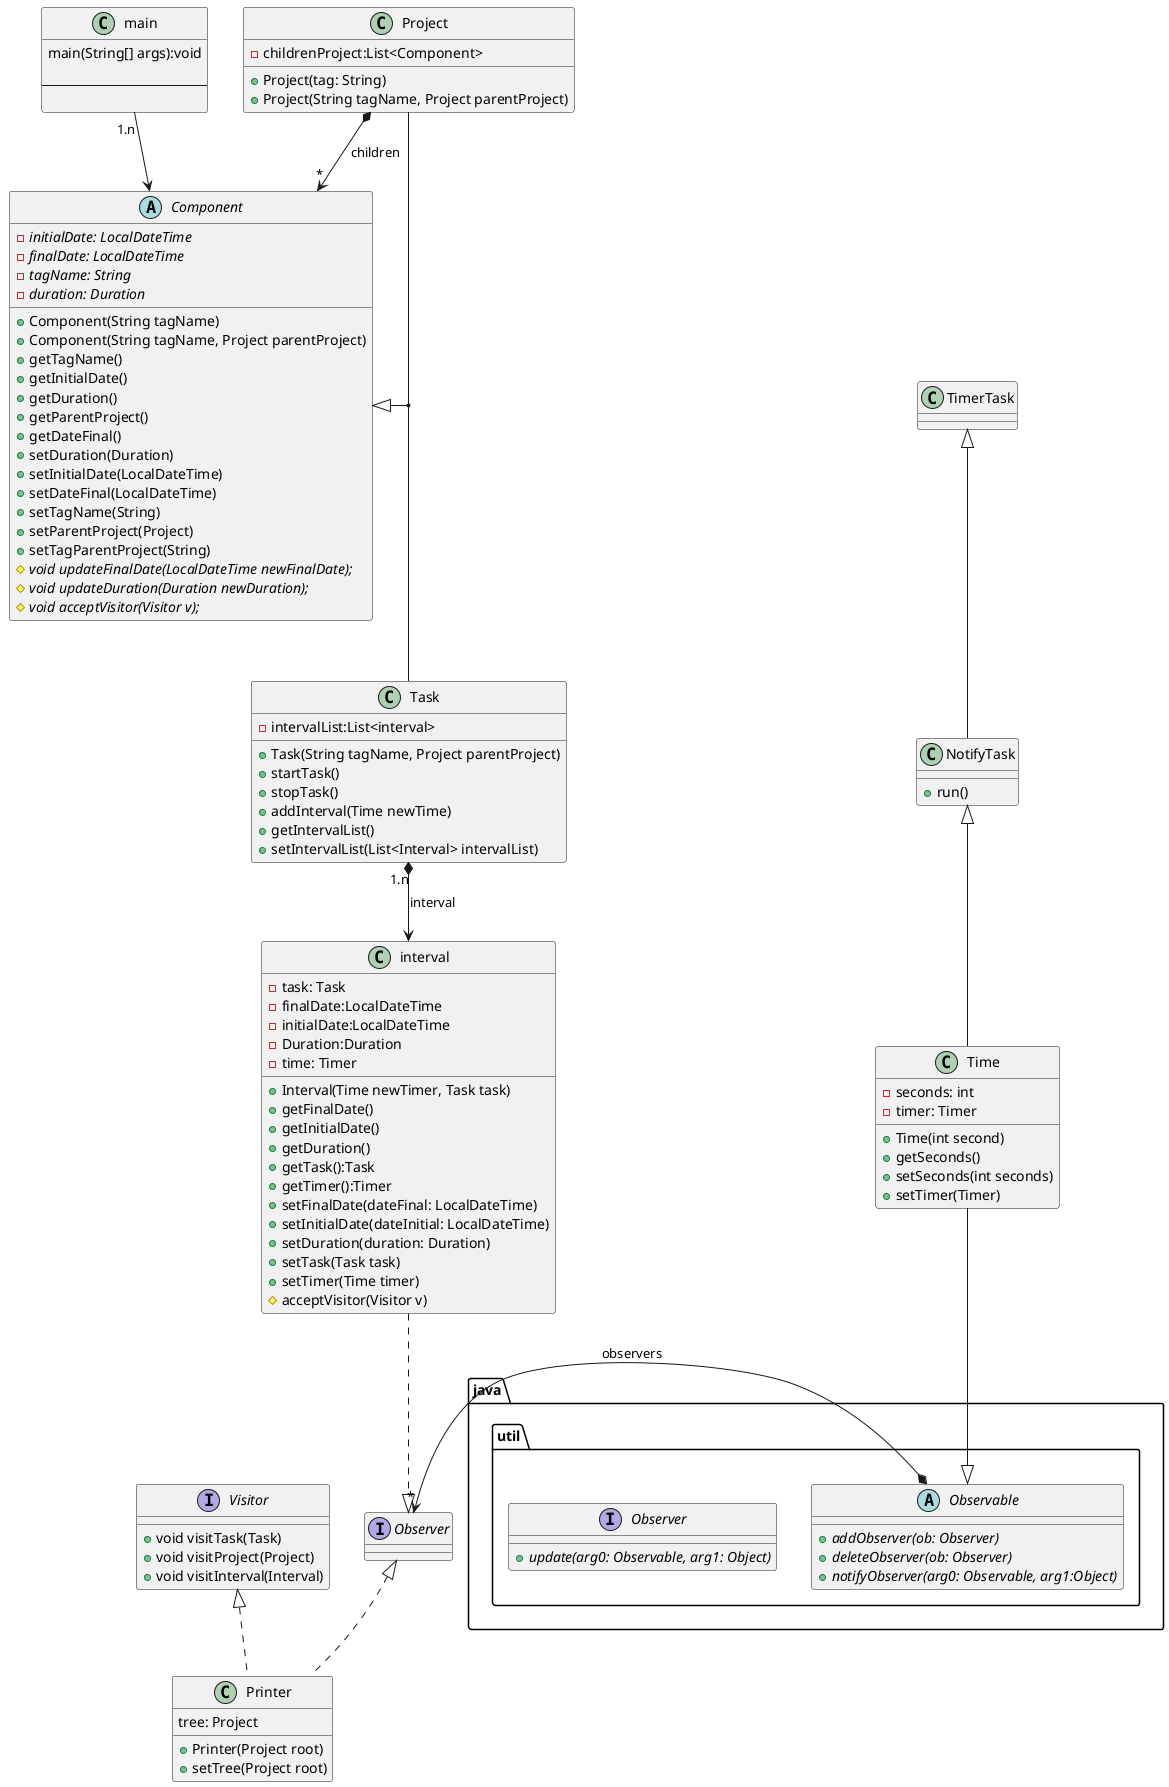 @startuml
'https://plantuml.com/class-diagram



class main{
  main(String[] args):void

  --

}
abstract Component{
    {abstract}-initialDate: LocalDateTime
    {abstract}-finalDate: LocalDateTime
    {abstract}- tagName: String
    {abstract}- duration: Duration


     +Component(String tagName)
     +Component(String tagName, Project parentProject)
     +getTagName()
     +getInitialDate()
     +getDuration()
     +getParentProject()
     +getDateFinal()
     +setDuration(Duration)
     +setInitialDate(LocalDateTime)
     +setDateFinal(LocalDateTime)
     +setTagName(String)
     +setParentProject(Project)
     +setTagParentProject(String)
     #{abstract} void updateFinalDate(LocalDateTime newFinalDate);
     #{abstract} void updateDuration(Duration newDuration);
     #{abstract} void acceptVisitor(Visitor v);

}
class Project{

    -childrenProject:List<Component>

    +Project(tag: String)
    +Project(String tagName, Project parentProject)



}

class Task {

    -intervalList:List<interval>
    +Task(String tagName, Project parentProject)
    +startTask()
    +stopTask()
    +addInterval(Time newTime)
    +getIntervalList()
    +setIntervalList(List<Interval> intervalList)

}
class interval{
    -task: Task
    -finalDate:LocalDateTime
    -initialDate:LocalDateTime
    -Duration:Duration
    -time: Timer

    +Interval(Time newTimer, Task task)
    +getFinalDate()
    +getInitialDate()
    +getDuration()
    +getTask():Task
    +getTimer():Timer
    +setFinalDate(dateFinal: LocalDateTime)
    +setInitialDate(dateInitial: LocalDateTime)
    +setDuration(duration: Duration)
    +setTask(Task task)
    +setTimer(Time timer)
    #acceptVisitor(Visitor v)

}

package java.util{

    interface Observer {

        +{abstract}update(arg0: Observable, arg1: Object)

    }

    Abstract Observable
    {
       +{abstract}addObserver(ob: Observer)
       +{abstract}deleteObserver(ob: Observer)
       +{abstract}notifyObserver(arg0: Observable, arg1:Object)
    }



}

class Time extends NotifyTask{
    -seconds: int
    -timer: Timer

    +Time(int second)
    +getSeconds()
    +setSeconds(int seconds)
    +setTimer(Timer)


}
interface Visitor{
    +void visitTask(Task)
    +void visitProject(Project)
    +void visitInterval(Interval)
}
class Printer implements Visitor, Observer{
    tree: Project
    +Printer(Project root)
    +setTree(Project root)
}

class NotifyTask extends TimerTask{
    +run()
}
class TimerTask{
}

main"1.n"--> Component
Project *--> "*"Component:children

Component <|--down(Project,Task)

Time--|> Observable
interval ..|> Observer
Observable*--left>"*"Observer:observers
Task "1.n"*--> interval:interval


@enduml